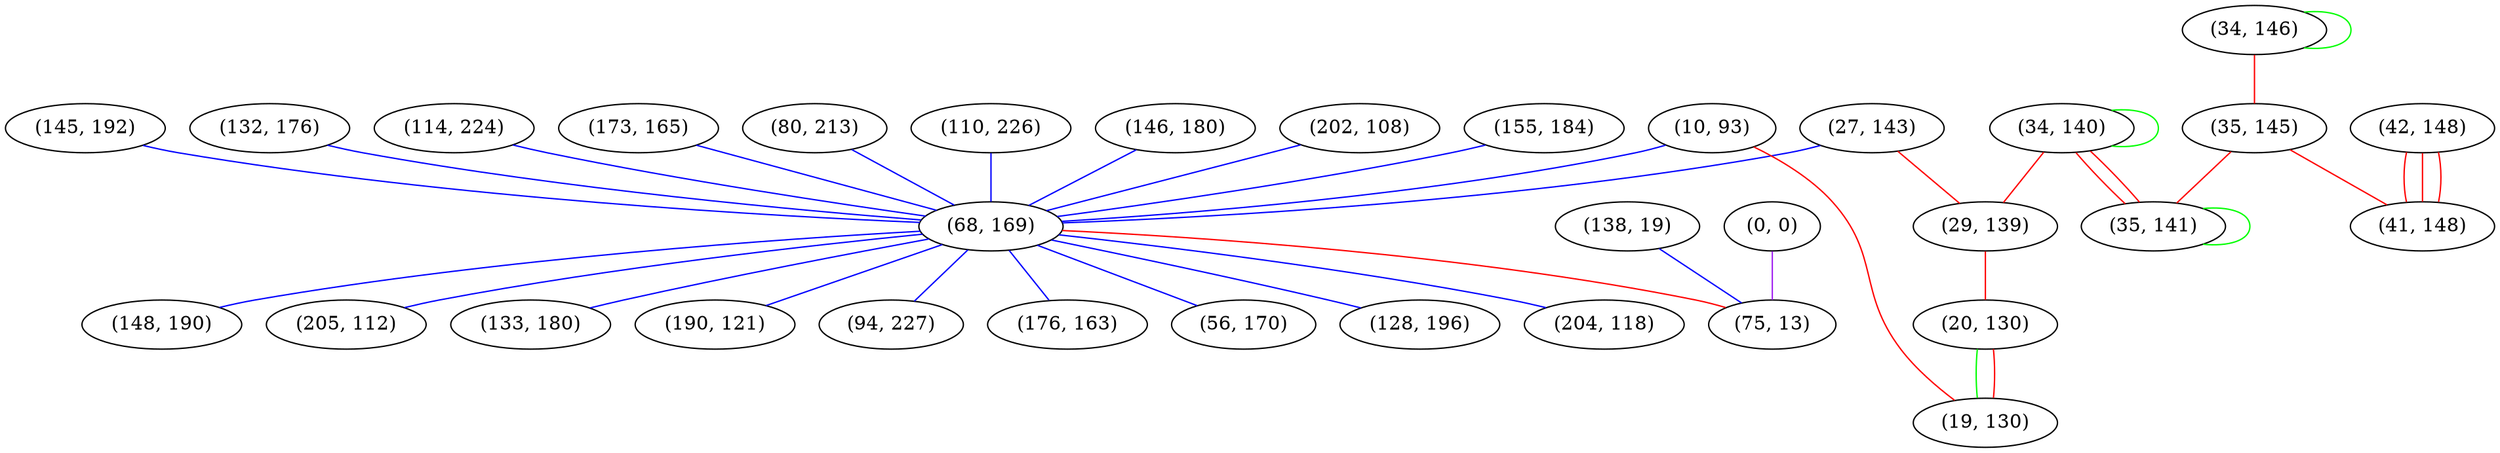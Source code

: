 graph "" {
"(27, 143)";
"(173, 165)";
"(80, 213)";
"(42, 148)";
"(110, 226)";
"(146, 180)";
"(202, 108)";
"(34, 146)";
"(155, 184)";
"(145, 192)";
"(132, 176)";
"(34, 140)";
"(10, 93)";
"(35, 145)";
"(114, 224)";
"(0, 0)";
"(68, 169)";
"(138, 19)";
"(148, 190)";
"(205, 112)";
"(29, 139)";
"(133, 180)";
"(190, 121)";
"(41, 148)";
"(35, 141)";
"(94, 227)";
"(20, 130)";
"(176, 163)";
"(19, 130)";
"(56, 170)";
"(128, 196)";
"(204, 118)";
"(75, 13)";
"(27, 143)" -- "(68, 169)"  [color=blue, key=0, weight=3];
"(27, 143)" -- "(29, 139)"  [color=red, key=0, weight=1];
"(173, 165)" -- "(68, 169)"  [color=blue, key=0, weight=3];
"(80, 213)" -- "(68, 169)"  [color=blue, key=0, weight=3];
"(42, 148)" -- "(41, 148)"  [color=red, key=0, weight=1];
"(42, 148)" -- "(41, 148)"  [color=red, key=1, weight=1];
"(42, 148)" -- "(41, 148)"  [color=red, key=2, weight=1];
"(110, 226)" -- "(68, 169)"  [color=blue, key=0, weight=3];
"(146, 180)" -- "(68, 169)"  [color=blue, key=0, weight=3];
"(202, 108)" -- "(68, 169)"  [color=blue, key=0, weight=3];
"(34, 146)" -- "(35, 145)"  [color=red, key=0, weight=1];
"(34, 146)" -- "(34, 146)"  [color=green, key=0, weight=2];
"(155, 184)" -- "(68, 169)"  [color=blue, key=0, weight=3];
"(145, 192)" -- "(68, 169)"  [color=blue, key=0, weight=3];
"(132, 176)" -- "(68, 169)"  [color=blue, key=0, weight=3];
"(34, 140)" -- "(35, 141)"  [color=red, key=0, weight=1];
"(34, 140)" -- "(35, 141)"  [color=red, key=1, weight=1];
"(34, 140)" -- "(34, 140)"  [color=green, key=0, weight=2];
"(34, 140)" -- "(29, 139)"  [color=red, key=0, weight=1];
"(10, 93)" -- "(19, 130)"  [color=red, key=0, weight=1];
"(10, 93)" -- "(68, 169)"  [color=blue, key=0, weight=3];
"(35, 145)" -- "(41, 148)"  [color=red, key=0, weight=1];
"(35, 145)" -- "(35, 141)"  [color=red, key=0, weight=1];
"(114, 224)" -- "(68, 169)"  [color=blue, key=0, weight=3];
"(0, 0)" -- "(75, 13)"  [color=purple, key=0, weight=4];
"(68, 169)" -- "(204, 118)"  [color=blue, key=0, weight=3];
"(68, 169)" -- "(190, 121)"  [color=blue, key=0, weight=3];
"(68, 169)" -- "(94, 227)"  [color=blue, key=0, weight=3];
"(68, 169)" -- "(148, 190)"  [color=blue, key=0, weight=3];
"(68, 169)" -- "(205, 112)"  [color=blue, key=0, weight=3];
"(68, 169)" -- "(133, 180)"  [color=blue, key=0, weight=3];
"(68, 169)" -- "(56, 170)"  [color=blue, key=0, weight=3];
"(68, 169)" -- "(128, 196)"  [color=blue, key=0, weight=3];
"(68, 169)" -- "(176, 163)"  [color=blue, key=0, weight=3];
"(68, 169)" -- "(75, 13)"  [color=red, key=0, weight=1];
"(138, 19)" -- "(75, 13)"  [color=blue, key=0, weight=3];
"(29, 139)" -- "(20, 130)"  [color=red, key=0, weight=1];
"(35, 141)" -- "(35, 141)"  [color=green, key=0, weight=2];
"(20, 130)" -- "(19, 130)"  [color=green, key=0, weight=2];
"(20, 130)" -- "(19, 130)"  [color=red, key=1, weight=1];
}
